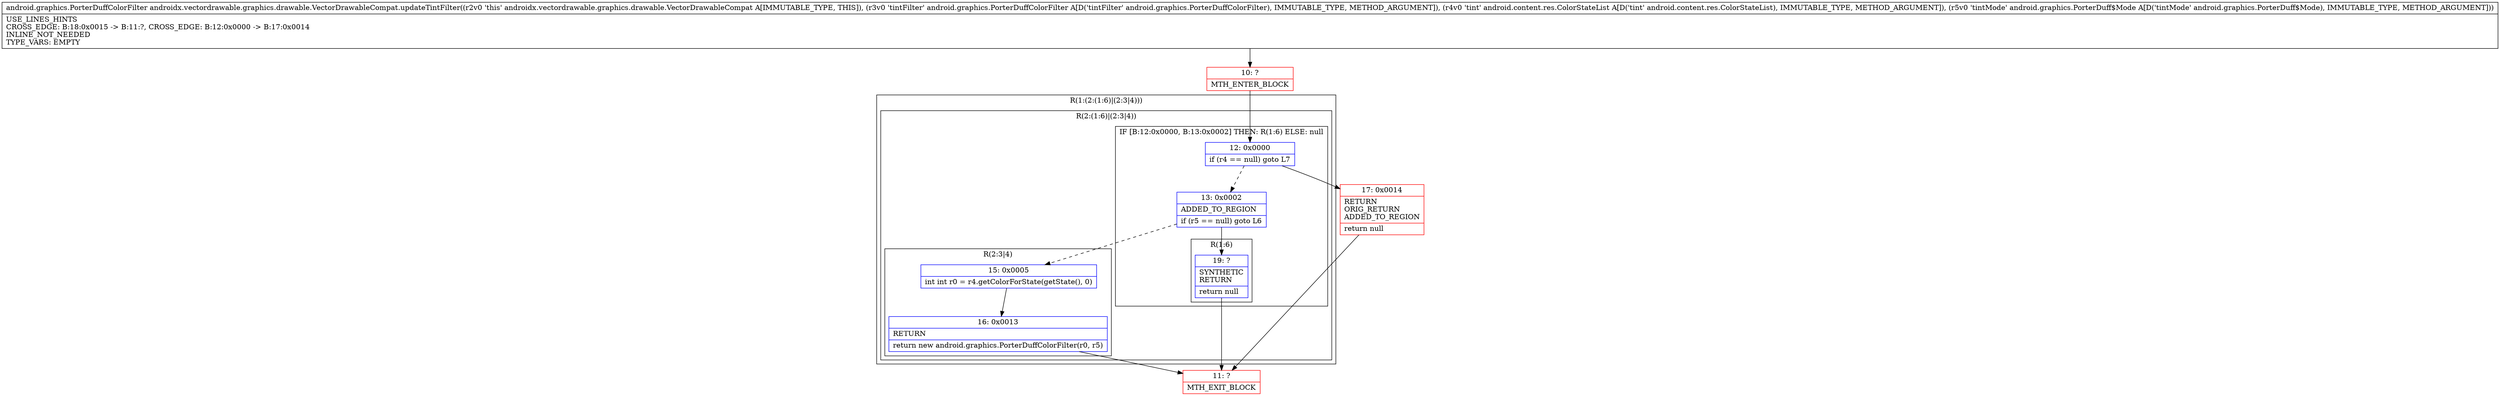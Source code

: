digraph "CFG forandroidx.vectordrawable.graphics.drawable.VectorDrawableCompat.updateTintFilter(Landroid\/graphics\/PorterDuffColorFilter;Landroid\/content\/res\/ColorStateList;Landroid\/graphics\/PorterDuff$Mode;)Landroid\/graphics\/PorterDuffColorFilter;" {
subgraph cluster_Region_1558056146 {
label = "R(1:(2:(1:6)|(2:3|4)))";
node [shape=record,color=blue];
subgraph cluster_Region_241968740 {
label = "R(2:(1:6)|(2:3|4))";
node [shape=record,color=blue];
subgraph cluster_IfRegion_115004338 {
label = "IF [B:12:0x0000, B:13:0x0002] THEN: R(1:6) ELSE: null";
node [shape=record,color=blue];
Node_12 [shape=record,label="{12\:\ 0x0000|if (r4 == null) goto L7\l}"];
Node_13 [shape=record,label="{13\:\ 0x0002|ADDED_TO_REGION\l|if (r5 == null) goto L6\l}"];
subgraph cluster_Region_1380158441 {
label = "R(1:6)";
node [shape=record,color=blue];
Node_19 [shape=record,label="{19\:\ ?|SYNTHETIC\lRETURN\l|return null\l}"];
}
}
subgraph cluster_Region_2012536337 {
label = "R(2:3|4)";
node [shape=record,color=blue];
Node_15 [shape=record,label="{15\:\ 0x0005|int int r0 = r4.getColorForState(getState(), 0)\l}"];
Node_16 [shape=record,label="{16\:\ 0x0013|RETURN\l|return new android.graphics.PorterDuffColorFilter(r0, r5)\l}"];
}
}
}
Node_10 [shape=record,color=red,label="{10\:\ ?|MTH_ENTER_BLOCK\l}"];
Node_11 [shape=record,color=red,label="{11\:\ ?|MTH_EXIT_BLOCK\l}"];
Node_17 [shape=record,color=red,label="{17\:\ 0x0014|RETURN\lORIG_RETURN\lADDED_TO_REGION\l|return null\l}"];
MethodNode[shape=record,label="{android.graphics.PorterDuffColorFilter androidx.vectordrawable.graphics.drawable.VectorDrawableCompat.updateTintFilter((r2v0 'this' androidx.vectordrawable.graphics.drawable.VectorDrawableCompat A[IMMUTABLE_TYPE, THIS]), (r3v0 'tintFilter' android.graphics.PorterDuffColorFilter A[D('tintFilter' android.graphics.PorterDuffColorFilter), IMMUTABLE_TYPE, METHOD_ARGUMENT]), (r4v0 'tint' android.content.res.ColorStateList A[D('tint' android.content.res.ColorStateList), IMMUTABLE_TYPE, METHOD_ARGUMENT]), (r5v0 'tintMode' android.graphics.PorterDuff$Mode A[D('tintMode' android.graphics.PorterDuff$Mode), IMMUTABLE_TYPE, METHOD_ARGUMENT]))  | USE_LINES_HINTS\lCROSS_EDGE: B:18:0x0015 \-\> B:11:?, CROSS_EDGE: B:12:0x0000 \-\> B:17:0x0014\lINLINE_NOT_NEEDED\lTYPE_VARS: EMPTY\l}"];
MethodNode -> Node_10;Node_12 -> Node_13[style=dashed];
Node_12 -> Node_17;
Node_13 -> Node_15[style=dashed];
Node_13 -> Node_19;
Node_19 -> Node_11;
Node_15 -> Node_16;
Node_16 -> Node_11;
Node_10 -> Node_12;
Node_17 -> Node_11;
}

